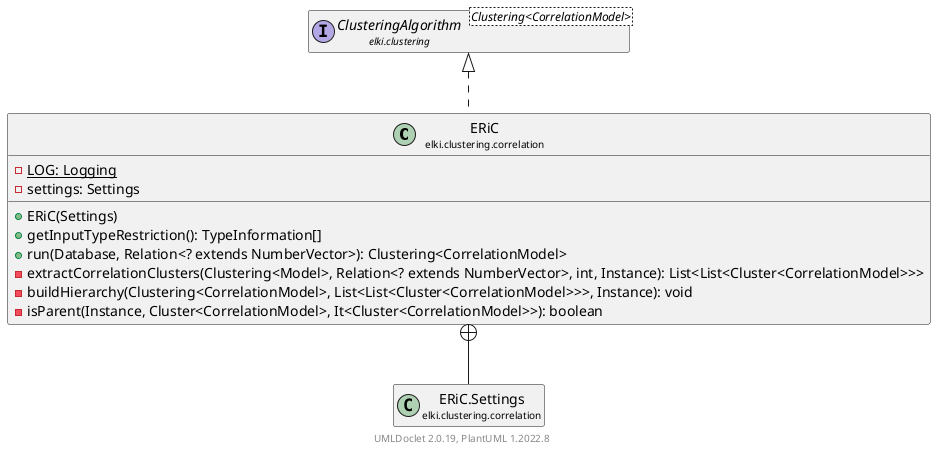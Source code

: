 @startuml
    remove .*\.(Instance|Par|Parameterizer|Factory)$
    set namespaceSeparator none
    hide empty fields
    hide empty methods

    class "<size:14>ERiC\n<size:10>elki.clustering.correlation" as elki.clustering.correlation.ERiC [[ERiC.html]] {
        {static} -LOG: Logging
        -settings: Settings
        +ERiC(Settings)
        +getInputTypeRestriction(): TypeInformation[]
        +run(Database, Relation<? extends NumberVector>): Clustering<CorrelationModel>
        -extractCorrelationClusters(Clustering<Model>, Relation<? extends NumberVector>, int, Instance): List<List<Cluster<CorrelationModel>>>
        -buildHierarchy(Clustering<CorrelationModel>, List<List<Cluster<CorrelationModel>>>, Instance): void
        -isParent(Instance, Cluster<CorrelationModel>, It<Cluster<CorrelationModel>>): boolean
    }

    interface "<size:14>ClusteringAlgorithm\n<size:10>elki.clustering" as elki.clustering.ClusteringAlgorithm<Clustering<CorrelationModel>> [[../ClusteringAlgorithm.html]]
    class "<size:14>ERiC.Settings\n<size:10>elki.clustering.correlation" as elki.clustering.correlation.ERiC.Settings [[ERiC.Settings.html]]
    class "<size:14>ERiC.Par\n<size:10>elki.clustering.correlation" as elki.clustering.correlation.ERiC.Par [[ERiC.Par.html]]

    elki.clustering.ClusteringAlgorithm <|.. elki.clustering.correlation.ERiC
    elki.clustering.correlation.ERiC +-- elki.clustering.correlation.ERiC.Settings
    elki.clustering.correlation.ERiC +-- elki.clustering.correlation.ERiC.Par

    center footer UMLDoclet 2.0.19, PlantUML 1.2022.8
@enduml
